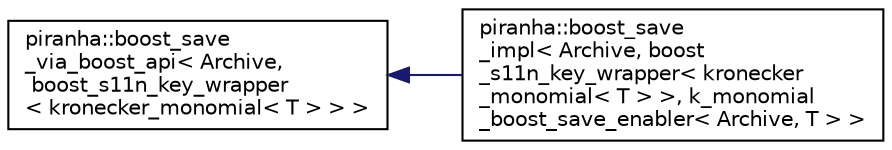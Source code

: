 digraph "Graphical Class Hierarchy"
{
  edge [fontname="Helvetica",fontsize="10",labelfontname="Helvetica",labelfontsize="10"];
  node [fontname="Helvetica",fontsize="10",shape=record];
  rankdir="LR";
  Node0 [label="piranha::boost_save\l_via_boost_api\< Archive,\l boost_s11n_key_wrapper\l\< kronecker_monomial\< T \> \> \>",height=0.2,width=0.4,color="black", fillcolor="white", style="filled",URL="$structpiranha_1_1boost__save__via__boost__api.html"];
  Node0 -> Node1 [dir="back",color="midnightblue",fontsize="10",style="solid",fontname="Helvetica"];
  Node1 [label="piranha::boost_save\l_impl\< Archive, boost\l_s11n_key_wrapper\< kronecker\l_monomial\< T \> \>, k_monomial\l_boost_save_enabler\< Archive, T \> \>",height=0.2,width=0.4,color="black", fillcolor="white", style="filled",URL="$structpiranha_1_1boost__save__impl_3_01_archive_00_01boost__s11n__key__wrapper_3_01kronecker__mo2305ec32075920c2ae15bc92936dfd3c.html",tooltip="Specialisation of piranha::boost_save() for piranha::kronecker_monomial. "];
}
